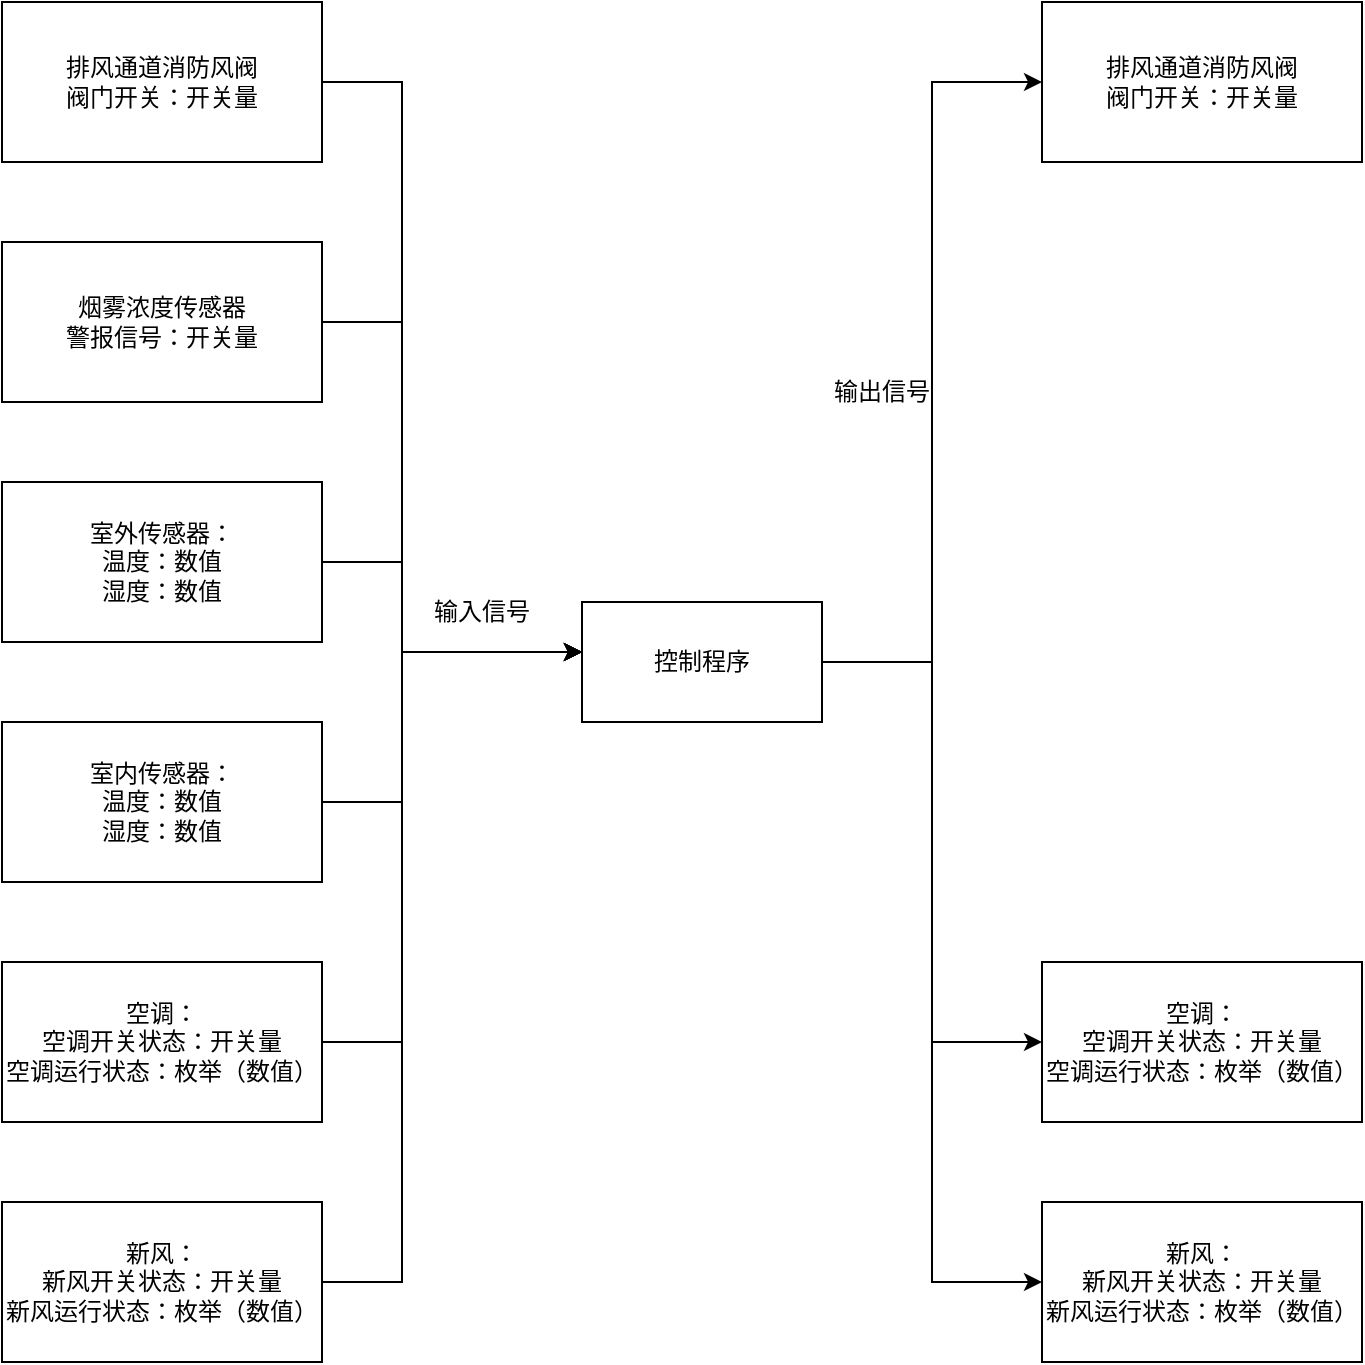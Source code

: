 <mxfile version="17.4.0" type="github">
  <diagram id="HInJEvRqGOxn4rhsqnMk" name="Page-1">
    <mxGraphModel dx="1329" dy="1934" grid="1" gridSize="10" guides="1" tooltips="1" connect="1" arrows="1" fold="1" page="1" pageScale="1" pageWidth="850" pageHeight="1100" math="0" shadow="0">
      <root>
        <mxCell id="0" />
        <mxCell id="1" parent="0" />
        <mxCell id="upmaXBhPf4axASo1UPmq-2" value="输入信号" style="text;html=1;strokeColor=none;fillColor=none;align=center;verticalAlign=middle;whiteSpace=wrap;rounded=0;" vertex="1" parent="1">
          <mxGeometry x="330" y="170" width="60" height="30" as="geometry" />
        </mxCell>
        <mxCell id="upmaXBhPf4axASo1UPmq-20" style="edgeStyle=orthogonalEdgeStyle;rounded=0;orthogonalLoop=1;jettySize=auto;html=1;entryX=0;entryY=0.75;entryDx=0;entryDy=0;" edge="1" parent="1" source="upmaXBhPf4axASo1UPmq-3">
          <mxGeometry relative="1" as="geometry">
            <mxPoint x="410" y="205" as="targetPoint" />
            <Array as="points">
              <mxPoint x="320" y="160" />
              <mxPoint x="320" y="205" />
            </Array>
          </mxGeometry>
        </mxCell>
        <mxCell id="upmaXBhPf4axASo1UPmq-3" value="室外传感器：&lt;br&gt;温度：数值&lt;br&gt;湿度：数值" style="rounded=0;whiteSpace=wrap;html=1;" vertex="1" parent="1">
          <mxGeometry x="120" y="120" width="160" height="80" as="geometry" />
        </mxCell>
        <mxCell id="upmaXBhPf4axASo1UPmq-18" style="edgeStyle=orthogonalEdgeStyle;rounded=0;orthogonalLoop=1;jettySize=auto;html=1;entryX=0;entryY=0.75;entryDx=0;entryDy=0;" edge="1" parent="1" source="upmaXBhPf4axASo1UPmq-7">
          <mxGeometry relative="1" as="geometry">
            <mxPoint x="410" y="205" as="targetPoint" />
            <Array as="points">
              <mxPoint x="320" y="400" />
              <mxPoint x="320" y="205" />
            </Array>
          </mxGeometry>
        </mxCell>
        <mxCell id="upmaXBhPf4axASo1UPmq-7" value="空调：&lt;br&gt;空调开关状态：开关量&lt;br&gt;空调运行状态：枚举（数值）" style="rounded=0;whiteSpace=wrap;html=1;" vertex="1" parent="1">
          <mxGeometry x="120" y="360" width="160" height="80" as="geometry" />
        </mxCell>
        <mxCell id="upmaXBhPf4axASo1UPmq-17" style="edgeStyle=orthogonalEdgeStyle;rounded=0;orthogonalLoop=1;jettySize=auto;html=1;entryX=0;entryY=0.75;entryDx=0;entryDy=0;" edge="1" parent="1" source="upmaXBhPf4axASo1UPmq-11">
          <mxGeometry relative="1" as="geometry">
            <mxPoint x="410" y="205" as="targetPoint" />
            <Array as="points">
              <mxPoint x="320" y="520" />
              <mxPoint x="320" y="205" />
            </Array>
          </mxGeometry>
        </mxCell>
        <mxCell id="upmaXBhPf4axASo1UPmq-11" value="新风：&lt;br&gt;新风开关状态：开关量&lt;br&gt;新风运行状态：枚举（数值）" style="rounded=0;whiteSpace=wrap;html=1;" vertex="1" parent="1">
          <mxGeometry x="120" y="480" width="160" height="80" as="geometry" />
        </mxCell>
        <mxCell id="upmaXBhPf4axASo1UPmq-19" style="edgeStyle=orthogonalEdgeStyle;rounded=0;orthogonalLoop=1;jettySize=auto;html=1;entryX=0;entryY=0.75;entryDx=0;entryDy=0;" edge="1" parent="1" source="upmaXBhPf4axASo1UPmq-12">
          <mxGeometry relative="1" as="geometry">
            <mxPoint x="410" y="205" as="targetPoint" />
            <Array as="points">
              <mxPoint x="320" y="280" />
              <mxPoint x="320" y="205" />
            </Array>
          </mxGeometry>
        </mxCell>
        <mxCell id="upmaXBhPf4axASo1UPmq-12" value="室内传感器：&lt;br&gt;温度：数值&lt;br&gt;湿度：数值" style="rounded=0;whiteSpace=wrap;html=1;" vertex="1" parent="1">
          <mxGeometry x="120" y="240" width="160" height="80" as="geometry" />
        </mxCell>
        <mxCell id="upmaXBhPf4axASo1UPmq-13" value="输出信号" style="text;html=1;strokeColor=none;fillColor=none;align=center;verticalAlign=middle;whiteSpace=wrap;rounded=0;" vertex="1" parent="1">
          <mxGeometry x="530" y="60" width="60" height="30" as="geometry" />
        </mxCell>
        <mxCell id="upmaXBhPf4axASo1UPmq-21" value="空调：&lt;br&gt;空调开关状态：开关量&lt;br&gt;空调运行状态：枚举（数值）" style="rounded=0;whiteSpace=wrap;html=1;" vertex="1" parent="1">
          <mxGeometry x="640" y="360" width="160" height="80" as="geometry" />
        </mxCell>
        <mxCell id="upmaXBhPf4axASo1UPmq-22" value="新风：&lt;br&gt;新风开关状态：开关量&lt;br&gt;新风运行状态：枚举（数值）" style="rounded=0;whiteSpace=wrap;html=1;" vertex="1" parent="1">
          <mxGeometry x="640" y="480" width="160" height="80" as="geometry" />
        </mxCell>
        <mxCell id="upmaXBhPf4axASo1UPmq-24" style="edgeStyle=orthogonalEdgeStyle;rounded=0;orthogonalLoop=1;jettySize=auto;html=1;entryX=0;entryY=0.75;entryDx=0;entryDy=0;" edge="1" parent="1" source="upmaXBhPf4axASo1UPmq-23">
          <mxGeometry relative="1" as="geometry">
            <mxPoint x="410" y="205" as="targetPoint" />
            <Array as="points">
              <mxPoint x="320" y="40" />
              <mxPoint x="320" y="205" />
            </Array>
          </mxGeometry>
        </mxCell>
        <mxCell id="upmaXBhPf4axASo1UPmq-23" value="烟雾浓度传感器&lt;br&gt;警报信号：开关量" style="rounded=0;whiteSpace=wrap;html=1;" vertex="1" parent="1">
          <mxGeometry x="120" width="160" height="80" as="geometry" />
        </mxCell>
        <mxCell id="upmaXBhPf4axASo1UPmq-27" style="edgeStyle=orthogonalEdgeStyle;rounded=0;orthogonalLoop=1;jettySize=auto;html=1;entryX=0;entryY=0.75;entryDx=0;entryDy=0;" edge="1" parent="1" source="upmaXBhPf4axASo1UPmq-26">
          <mxGeometry relative="1" as="geometry">
            <mxPoint x="410" y="205" as="targetPoint" />
            <Array as="points">
              <mxPoint x="320" y="-80" />
              <mxPoint x="320" y="205" />
            </Array>
          </mxGeometry>
        </mxCell>
        <mxCell id="upmaXBhPf4axASo1UPmq-26" value="排风通道消防风阀&lt;br&gt;阀门开关：开关量" style="rounded=0;whiteSpace=wrap;html=1;" vertex="1" parent="1">
          <mxGeometry x="120" y="-120" width="160" height="80" as="geometry" />
        </mxCell>
        <mxCell id="upmaXBhPf4axASo1UPmq-30" value="排风通道消防风阀&lt;br&gt;阀门开关：开关量" style="rounded=0;whiteSpace=wrap;html=1;" vertex="1" parent="1">
          <mxGeometry x="640" y="-120" width="160" height="80" as="geometry" />
        </mxCell>
        <mxCell id="upmaXBhPf4axASo1UPmq-39" style="edgeStyle=orthogonalEdgeStyle;rounded=0;orthogonalLoop=1;jettySize=auto;html=1;entryX=0;entryY=0.5;entryDx=0;entryDy=0;" edge="1" parent="1" source="upmaXBhPf4axASo1UPmq-38" target="upmaXBhPf4axASo1UPmq-30">
          <mxGeometry relative="1" as="geometry" />
        </mxCell>
        <mxCell id="upmaXBhPf4axASo1UPmq-40" style="edgeStyle=orthogonalEdgeStyle;rounded=0;orthogonalLoop=1;jettySize=auto;html=1;entryX=0;entryY=0.5;entryDx=0;entryDy=0;" edge="1" parent="1" source="upmaXBhPf4axASo1UPmq-38" target="upmaXBhPf4axASo1UPmq-21">
          <mxGeometry relative="1" as="geometry" />
        </mxCell>
        <mxCell id="upmaXBhPf4axASo1UPmq-41" style="edgeStyle=orthogonalEdgeStyle;rounded=0;orthogonalLoop=1;jettySize=auto;html=1;entryX=0;entryY=0.5;entryDx=0;entryDy=0;" edge="1" parent="1" source="upmaXBhPf4axASo1UPmq-38" target="upmaXBhPf4axASo1UPmq-22">
          <mxGeometry relative="1" as="geometry" />
        </mxCell>
        <mxCell id="upmaXBhPf4axASo1UPmq-38" value="控制程序" style="rounded=0;whiteSpace=wrap;html=1;" vertex="1" parent="1">
          <mxGeometry x="410" y="180" width="120" height="60" as="geometry" />
        </mxCell>
      </root>
    </mxGraphModel>
  </diagram>
</mxfile>
